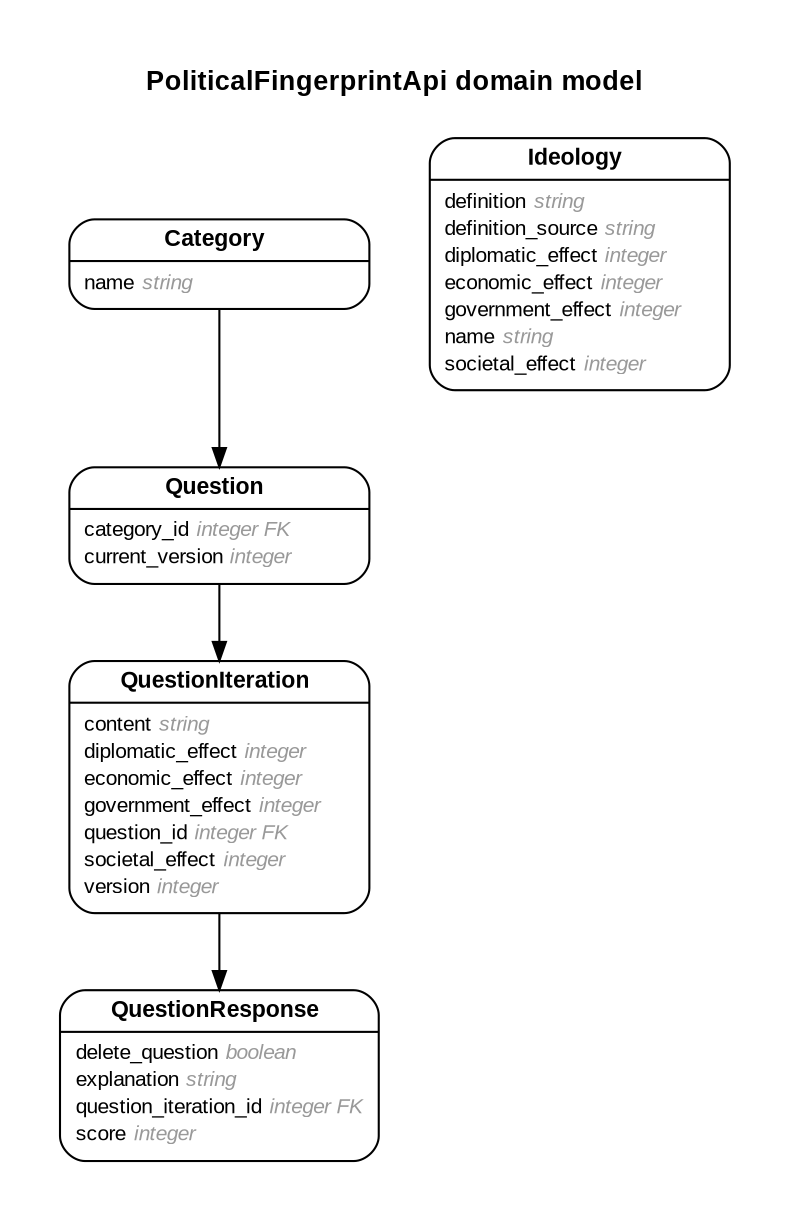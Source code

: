 digraph PoliticalFingerprintApi {
rankdir = "LR";
ranksep = "0.5";
nodesep = "0.4";
pad = "0.4,0.4";
margin = "0,0";
concentrate = "true";
labelloc = "t";
fontsize = "13";
fontname = "Arial Bold";
splines = "spline";
node[ shape  =  "Mrecord" , fontsize  =  "10" , fontname  =  "Arial" , margin  =  "0.07,0.05" , penwidth  =  "1.0"];
edge[ fontname  =  "Arial" , fontsize  =  "7" , dir  =  "both" , arrowsize  =  "0.9" , penwidth  =  "1.0" , labelangle  =  "32" , labeldistance  =  "1.8"];
rankdir = "TB";
label = "PoliticalFingerprintApi domain model\n\n";
m_Category [label = <{<table border="0" align="center" cellspacing="0.5" cellpadding="0" width="134">
  <tr><td align="center" valign="bottom" width="130"><font face="Arial Bold" point-size="11">Category</font></td></tr>
</table>
|
<table border="0" align="left" cellspacing="2" cellpadding="0" width="134">
  <tr><td align="left" width="130" port="name">name <font face="Arial Italic" color="grey60">string</font></td></tr>
</table>
}>];
m_Ideology [label = <{<table border="0" align="center" cellspacing="0.5" cellpadding="0" width="134">
  <tr><td align="center" valign="bottom" width="130"><font face="Arial Bold" point-size="11">Ideology</font></td></tr>
</table>
|
<table border="0" align="left" cellspacing="2" cellpadding="0" width="134">
  <tr><td align="left" width="130" port="definition">definition <font face="Arial Italic" color="grey60">string</font></td></tr>
  <tr><td align="left" width="130" port="definition_source">definition_source <font face="Arial Italic" color="grey60">string</font></td></tr>
  <tr><td align="left" width="130" port="diplomatic_effect">diplomatic_effect <font face="Arial Italic" color="grey60">integer</font></td></tr>
  <tr><td align="left" width="130" port="economic_effect">economic_effect <font face="Arial Italic" color="grey60">integer</font></td></tr>
  <tr><td align="left" width="130" port="government_effect">government_effect <font face="Arial Italic" color="grey60">integer</font></td></tr>
  <tr><td align="left" width="130" port="name">name <font face="Arial Italic" color="grey60">string</font></td></tr>
  <tr><td align="left" width="130" port="societal_effect">societal_effect <font face="Arial Italic" color="grey60">integer</font></td></tr>
</table>
}>];
m_Question [label = <{<table border="0" align="center" cellspacing="0.5" cellpadding="0" width="134">
  <tr><td align="center" valign="bottom" width="130"><font face="Arial Bold" point-size="11">Question</font></td></tr>
</table>
|
<table border="0" align="left" cellspacing="2" cellpadding="0" width="134">
  <tr><td align="left" width="130" port="category_id">category_id <font face="Arial Italic" color="grey60">integer FK</font></td></tr>
  <tr><td align="left" width="130" port="current_version">current_version <font face="Arial Italic" color="grey60">integer</font></td></tr>
</table>
}>];
m_QuestionIteration [label = <{<table border="0" align="center" cellspacing="0.5" cellpadding="0" width="134">
  <tr><td align="center" valign="bottom" width="130"><font face="Arial Bold" point-size="11">QuestionIteration</font></td></tr>
</table>
|
<table border="0" align="left" cellspacing="2" cellpadding="0" width="134">
  <tr><td align="left" width="130" port="content">content <font face="Arial Italic" color="grey60">string</font></td></tr>
  <tr><td align="left" width="130" port="diplomatic_effect">diplomatic_effect <font face="Arial Italic" color="grey60">integer</font></td></tr>
  <tr><td align="left" width="130" port="economic_effect">economic_effect <font face="Arial Italic" color="grey60">integer</font></td></tr>
  <tr><td align="left" width="130" port="government_effect">government_effect <font face="Arial Italic" color="grey60">integer</font></td></tr>
  <tr><td align="left" width="130" port="question_id">question_id <font face="Arial Italic" color="grey60">integer FK</font></td></tr>
  <tr><td align="left" width="130" port="societal_effect">societal_effect <font face="Arial Italic" color="grey60">integer</font></td></tr>
  <tr><td align="left" width="130" port="version">version <font face="Arial Italic" color="grey60">integer</font></td></tr>
</table>
}>];
m_QuestionResponse [label = <{<table border="0" align="center" cellspacing="0.5" cellpadding="0" width="134">
  <tr><td align="center" valign="bottom" width="130"><font face="Arial Bold" point-size="11">QuestionResponse</font></td></tr>
</table>
|
<table border="0" align="left" cellspacing="2" cellpadding="0" width="134">
  <tr><td align="left" width="130" port="delete_question">delete_question <font face="Arial Italic" color="grey60">boolean</font></td></tr>
  <tr><td align="left" width="130" port="explanation">explanation <font face="Arial Italic" color="grey60">string</font></td></tr>
  <tr><td align="left" width="130" port="question_iteration_id">question_iteration_id <font face="Arial Italic" color="grey60">integer FK</font></td></tr>
  <tr><td align="left" width="130" port="score">score <font face="Arial Italic" color="grey60">integer</font></td></tr>
</table>
}>];
  m_Category -> m_Question [arrowhead = "normal", arrowtail = "none", weight = "2"];
  m_Question -> m_QuestionIteration [arrowhead = "normal", arrowtail = "none", weight = "2"];
  m_QuestionIteration -> m_QuestionResponse [arrowhead = "normal", arrowtail = "none", weight = "2"];
}
